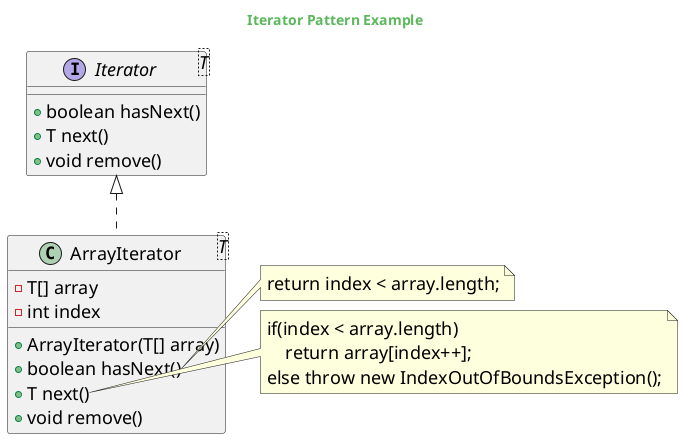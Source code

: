 @startuml

skinparam backgroundcolor transparent
skinparam classFontSize 18
skinparam noteFontSize 18
skinparam arrowFontSize 18
skinparam classAttributeFontSize 18
skinparam classStereotypeFontSize 18


skinparam titleFontColor #5cb85c

Title Iterator Pattern Example

interface Iterator<T>{
    + boolean hasNext()
    + T next()
    + void remove()
}

class ArrayIterator<T> implements Iterator{
    - T[] array
    - int index
    + ArrayIterator(T[] array)
    + boolean hasNext()
    + T next()
    + void remove()
}

note right of ArrayIterator::hasNext
    return index < array.length;
end note

note right of ArrayIterator::next
    if(index < array.length)
        return array[index++];
    else throw new IndexOutOfBoundsException();
end note



@enduml
